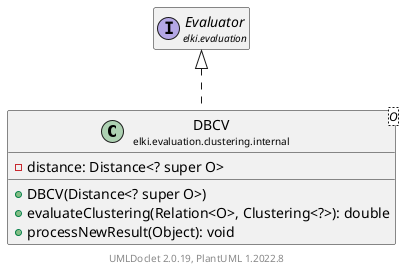 @startuml
    remove .*\.(Instance|Par|Parameterizer|Factory)$
    set namespaceSeparator none
    hide empty fields
    hide empty methods

    class "<size:14>DBCV\n<size:10>elki.evaluation.clustering.internal" as elki.evaluation.clustering.internal.DBCV<O> [[DBCV.html]] {
        -distance: Distance<? super O>
        +DBCV(Distance<? super O>)
        +evaluateClustering(Relation<O>, Clustering<?>): double
        +processNewResult(Object): void
    }

    interface "<size:14>Evaluator\n<size:10>elki.evaluation" as elki.evaluation.Evaluator [[../../Evaluator.html]]
    class "<size:14>DBCV.Par\n<size:10>elki.evaluation.clustering.internal" as elki.evaluation.clustering.internal.DBCV.Par<O> [[DBCV.Par.html]]

    elki.evaluation.Evaluator <|.. elki.evaluation.clustering.internal.DBCV
    elki.evaluation.clustering.internal.DBCV +-- elki.evaluation.clustering.internal.DBCV.Par

    center footer UMLDoclet 2.0.19, PlantUML 1.2022.8
@enduml
